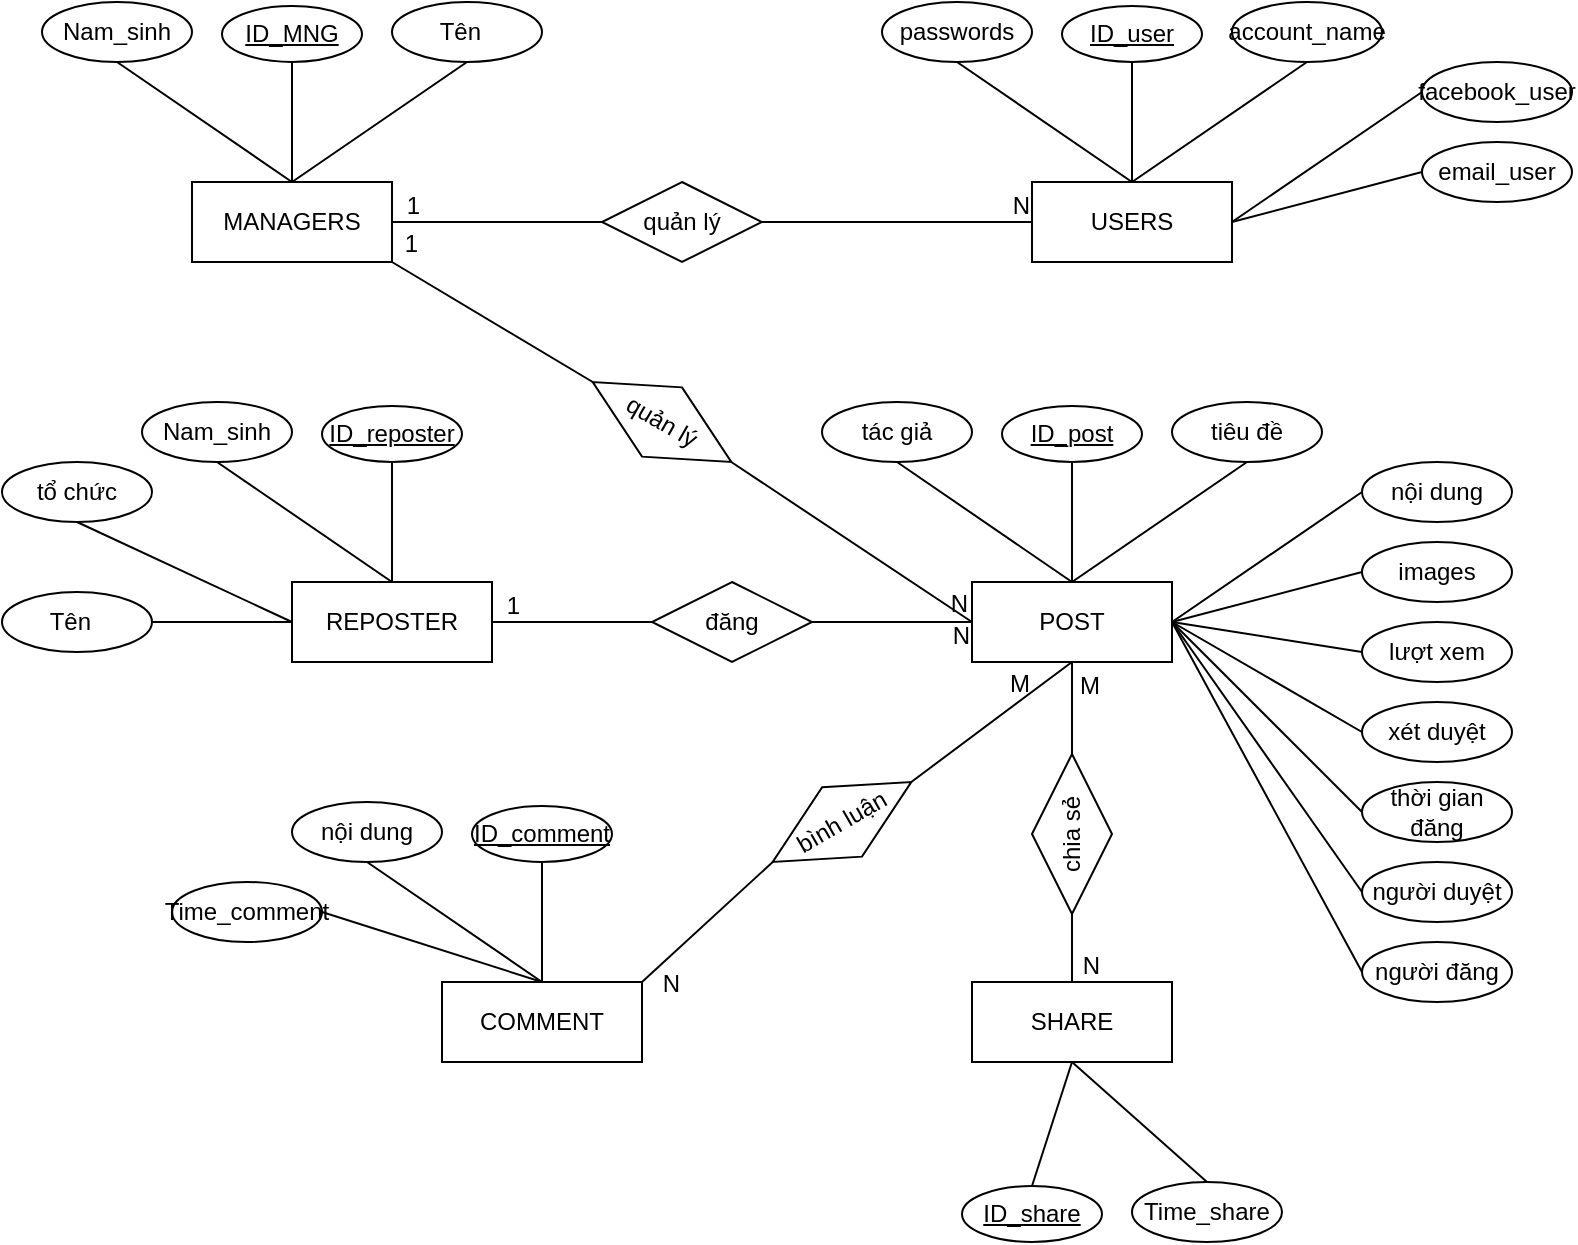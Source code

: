 <mxfile version="21.2.7" type="device">
  <diagram name="Trang-1" id="qM5bmmBTlItV4VKkeCD4">
    <mxGraphModel dx="902" dy="490" grid="1" gridSize="10" guides="1" tooltips="1" connect="1" arrows="1" fold="1" page="1" pageScale="1" pageWidth="827" pageHeight="1169" math="0" shadow="0">
      <root>
        <mxCell id="0" />
        <mxCell id="1" parent="0" />
        <mxCell id="kek_DTw3xnGfuhBZDIfX-1" value="MANAGERS" style="whiteSpace=wrap;html=1;align=center;" vertex="1" parent="1">
          <mxGeometry x="95" y="140" width="100" height="40" as="geometry" />
        </mxCell>
        <mxCell id="kek_DTw3xnGfuhBZDIfX-2" value="" style="endArrow=none;html=1;rounded=0;" edge="1" parent="1">
          <mxGeometry width="50" height="50" relative="1" as="geometry">
            <mxPoint x="145" y="140" as="sourcePoint" />
            <mxPoint x="145" y="80" as="targetPoint" />
          </mxGeometry>
        </mxCell>
        <mxCell id="kek_DTw3xnGfuhBZDIfX-3" value="&lt;font style=&quot;font-size: 12px;&quot;&gt;Tên&amp;nbsp;&amp;nbsp;&lt;/font&gt;" style="ellipse;whiteSpace=wrap;html=1;align=center;" vertex="1" parent="1">
          <mxGeometry x="195" y="50" width="75" height="30" as="geometry" />
        </mxCell>
        <mxCell id="kek_DTw3xnGfuhBZDIfX-4" value="" style="endArrow=none;html=1;rounded=0;" edge="1" parent="1">
          <mxGeometry width="50" height="50" relative="1" as="geometry">
            <mxPoint x="145" y="140" as="sourcePoint" />
            <mxPoint x="232.5" y="80" as="targetPoint" />
          </mxGeometry>
        </mxCell>
        <mxCell id="kek_DTw3xnGfuhBZDIfX-5" value="Nam_sinh" style="ellipse;whiteSpace=wrap;html=1;align=center;" vertex="1" parent="1">
          <mxGeometry x="20" y="50" width="75" height="30" as="geometry" />
        </mxCell>
        <mxCell id="kek_DTw3xnGfuhBZDIfX-6" value="" style="endArrow=none;html=1;rounded=0;exitX=0.5;exitY=0;exitDx=0;exitDy=0;" edge="1" parent="1">
          <mxGeometry width="50" height="50" relative="1" as="geometry">
            <mxPoint x="145" y="140" as="sourcePoint" />
            <mxPoint x="57.5" y="80" as="targetPoint" />
          </mxGeometry>
        </mxCell>
        <mxCell id="kek_DTw3xnGfuhBZDIfX-7" value="ID_MNG" style="ellipse;whiteSpace=wrap;html=1;align=center;fontStyle=4;" vertex="1" parent="1">
          <mxGeometry x="110" y="52" width="70" height="28" as="geometry" />
        </mxCell>
        <mxCell id="kek_DTw3xnGfuhBZDIfX-8" value="USERS" style="whiteSpace=wrap;html=1;align=center;" vertex="1" parent="1">
          <mxGeometry x="515" y="140" width="100" height="40" as="geometry" />
        </mxCell>
        <mxCell id="kek_DTw3xnGfuhBZDIfX-9" value="" style="endArrow=none;html=1;rounded=0;" edge="1" parent="1">
          <mxGeometry width="50" height="50" relative="1" as="geometry">
            <mxPoint x="565" y="140" as="sourcePoint" />
            <mxPoint x="565" y="80" as="targetPoint" />
          </mxGeometry>
        </mxCell>
        <mxCell id="kek_DTw3xnGfuhBZDIfX-10" value="&lt;font style=&quot;font-size: 12px;&quot;&gt;account_name&lt;/font&gt;" style="ellipse;whiteSpace=wrap;html=1;align=center;" vertex="1" parent="1">
          <mxGeometry x="615" y="50" width="75" height="30" as="geometry" />
        </mxCell>
        <mxCell id="kek_DTw3xnGfuhBZDIfX-11" value="" style="endArrow=none;html=1;rounded=0;" edge="1" parent="1">
          <mxGeometry width="50" height="50" relative="1" as="geometry">
            <mxPoint x="565" y="140" as="sourcePoint" />
            <mxPoint x="652.5" y="80" as="targetPoint" />
          </mxGeometry>
        </mxCell>
        <mxCell id="kek_DTw3xnGfuhBZDIfX-12" value="passwords" style="ellipse;whiteSpace=wrap;html=1;align=center;" vertex="1" parent="1">
          <mxGeometry x="440" y="50" width="75" height="30" as="geometry" />
        </mxCell>
        <mxCell id="kek_DTw3xnGfuhBZDIfX-13" value="" style="endArrow=none;html=1;rounded=0;exitX=0.5;exitY=0;exitDx=0;exitDy=0;" edge="1" parent="1">
          <mxGeometry width="50" height="50" relative="1" as="geometry">
            <mxPoint x="565" y="140" as="sourcePoint" />
            <mxPoint x="477.5" y="80" as="targetPoint" />
          </mxGeometry>
        </mxCell>
        <mxCell id="kek_DTw3xnGfuhBZDIfX-14" value="ID_user" style="ellipse;whiteSpace=wrap;html=1;align=center;fontStyle=4;" vertex="1" parent="1">
          <mxGeometry x="530" y="52" width="70" height="28" as="geometry" />
        </mxCell>
        <mxCell id="kek_DTw3xnGfuhBZDIfX-15" value="&lt;font style=&quot;font-size: 12px;&quot;&gt;facebook_user&lt;/font&gt;" style="ellipse;whiteSpace=wrap;html=1;align=center;" vertex="1" parent="1">
          <mxGeometry x="710" y="80" width="75" height="30" as="geometry" />
        </mxCell>
        <mxCell id="kek_DTw3xnGfuhBZDIfX-16" value="" style="endArrow=none;html=1;rounded=0;entryX=0;entryY=0.5;entryDx=0;entryDy=0;" edge="1" parent="1" target="kek_DTw3xnGfuhBZDIfX-15">
          <mxGeometry width="50" height="50" relative="1" as="geometry">
            <mxPoint x="615" y="160" as="sourcePoint" />
            <mxPoint x="702.5" y="100" as="targetPoint" />
          </mxGeometry>
        </mxCell>
        <mxCell id="kek_DTw3xnGfuhBZDIfX-17" value="&lt;font style=&quot;font-size: 12px;&quot;&gt;email_user&lt;/font&gt;" style="ellipse;whiteSpace=wrap;html=1;align=center;" vertex="1" parent="1">
          <mxGeometry x="710" y="120" width="75" height="30" as="geometry" />
        </mxCell>
        <mxCell id="kek_DTw3xnGfuhBZDIfX-18" value="" style="endArrow=none;html=1;rounded=0;entryX=0;entryY=0.5;entryDx=0;entryDy=0;exitX=1;exitY=0.5;exitDx=0;exitDy=0;" edge="1" target="kek_DTw3xnGfuhBZDIfX-17" parent="1" source="kek_DTw3xnGfuhBZDIfX-8">
          <mxGeometry width="50" height="50" relative="1" as="geometry">
            <mxPoint x="615" y="200" as="sourcePoint" />
            <mxPoint x="702.5" y="140" as="targetPoint" />
          </mxGeometry>
        </mxCell>
        <mxCell id="kek_DTw3xnGfuhBZDIfX-19" value="REPOSTER" style="whiteSpace=wrap;html=1;align=center;" vertex="1" parent="1">
          <mxGeometry x="145" y="340" width="100" height="40" as="geometry" />
        </mxCell>
        <mxCell id="kek_DTw3xnGfuhBZDIfX-20" value="" style="endArrow=none;html=1;rounded=0;" edge="1" parent="1">
          <mxGeometry width="50" height="50" relative="1" as="geometry">
            <mxPoint x="195" y="340" as="sourcePoint" />
            <mxPoint x="195" y="280" as="targetPoint" />
          </mxGeometry>
        </mxCell>
        <mxCell id="kek_DTw3xnGfuhBZDIfX-21" value="&lt;font style=&quot;font-size: 12px;&quot;&gt;Tên&amp;nbsp;&amp;nbsp;&lt;/font&gt;" style="ellipse;whiteSpace=wrap;html=1;align=center;" vertex="1" parent="1">
          <mxGeometry y="345" width="75" height="30" as="geometry" />
        </mxCell>
        <mxCell id="kek_DTw3xnGfuhBZDIfX-22" value="" style="endArrow=none;html=1;rounded=0;entryX=0;entryY=0.5;entryDx=0;entryDy=0;exitX=1;exitY=0.5;exitDx=0;exitDy=0;" edge="1" parent="1" source="kek_DTw3xnGfuhBZDIfX-21" target="kek_DTw3xnGfuhBZDIfX-19">
          <mxGeometry width="50" height="50" relative="1" as="geometry">
            <mxPoint x="40" y="452" as="sourcePoint" />
            <mxPoint x="127.5" y="392" as="targetPoint" />
          </mxGeometry>
        </mxCell>
        <mxCell id="kek_DTw3xnGfuhBZDIfX-23" value="Nam_sinh" style="ellipse;whiteSpace=wrap;html=1;align=center;" vertex="1" parent="1">
          <mxGeometry x="70" y="250" width="75" height="30" as="geometry" />
        </mxCell>
        <mxCell id="kek_DTw3xnGfuhBZDIfX-24" value="" style="endArrow=none;html=1;rounded=0;exitX=0.5;exitY=0;exitDx=0;exitDy=0;" edge="1" parent="1">
          <mxGeometry width="50" height="50" relative="1" as="geometry">
            <mxPoint x="195" y="340" as="sourcePoint" />
            <mxPoint x="107.5" y="280" as="targetPoint" />
          </mxGeometry>
        </mxCell>
        <mxCell id="kek_DTw3xnGfuhBZDIfX-25" value="ID_reposter" style="ellipse;whiteSpace=wrap;html=1;align=center;fontStyle=4;" vertex="1" parent="1">
          <mxGeometry x="160" y="252" width="70" height="28" as="geometry" />
        </mxCell>
        <mxCell id="kek_DTw3xnGfuhBZDIfX-26" value="tổ chức" style="ellipse;whiteSpace=wrap;html=1;align=center;" vertex="1" parent="1">
          <mxGeometry y="280" width="75" height="30" as="geometry" />
        </mxCell>
        <mxCell id="kek_DTw3xnGfuhBZDIfX-27" value="" style="endArrow=none;html=1;rounded=0;exitX=0;exitY=0.5;exitDx=0;exitDy=0;" edge="1" parent="1" source="kek_DTw3xnGfuhBZDIfX-19">
          <mxGeometry width="50" height="50" relative="1" as="geometry">
            <mxPoint x="125" y="370" as="sourcePoint" />
            <mxPoint x="37.5" y="310" as="targetPoint" />
          </mxGeometry>
        </mxCell>
        <mxCell id="kek_DTw3xnGfuhBZDIfX-28" value="POST" style="whiteSpace=wrap;html=1;align=center;" vertex="1" parent="1">
          <mxGeometry x="485" y="340" width="100" height="40" as="geometry" />
        </mxCell>
        <mxCell id="kek_DTw3xnGfuhBZDIfX-29" value="" style="endArrow=none;html=1;rounded=0;" edge="1" parent="1">
          <mxGeometry width="50" height="50" relative="1" as="geometry">
            <mxPoint x="535" y="340" as="sourcePoint" />
            <mxPoint x="535" y="280" as="targetPoint" />
          </mxGeometry>
        </mxCell>
        <mxCell id="kek_DTw3xnGfuhBZDIfX-30" value="&lt;font style=&quot;font-size: 12px;&quot;&gt;tiêu đề&lt;/font&gt;" style="ellipse;whiteSpace=wrap;html=1;align=center;" vertex="1" parent="1">
          <mxGeometry x="585" y="250" width="75" height="30" as="geometry" />
        </mxCell>
        <mxCell id="kek_DTw3xnGfuhBZDIfX-31" value="" style="endArrow=none;html=1;rounded=0;" edge="1" parent="1">
          <mxGeometry width="50" height="50" relative="1" as="geometry">
            <mxPoint x="535" y="340" as="sourcePoint" />
            <mxPoint x="622.5" y="280" as="targetPoint" />
          </mxGeometry>
        </mxCell>
        <mxCell id="kek_DTw3xnGfuhBZDIfX-32" value="tác giả" style="ellipse;whiteSpace=wrap;html=1;align=center;" vertex="1" parent="1">
          <mxGeometry x="410" y="250" width="75" height="30" as="geometry" />
        </mxCell>
        <mxCell id="kek_DTw3xnGfuhBZDIfX-33" value="" style="endArrow=none;html=1;rounded=0;exitX=0.5;exitY=0;exitDx=0;exitDy=0;" edge="1" parent="1">
          <mxGeometry width="50" height="50" relative="1" as="geometry">
            <mxPoint x="535" y="340" as="sourcePoint" />
            <mxPoint x="447.5" y="280" as="targetPoint" />
          </mxGeometry>
        </mxCell>
        <mxCell id="kek_DTw3xnGfuhBZDIfX-34" value="ID_post" style="ellipse;whiteSpace=wrap;html=1;align=center;fontStyle=4;" vertex="1" parent="1">
          <mxGeometry x="500" y="252" width="70" height="28" as="geometry" />
        </mxCell>
        <mxCell id="kek_DTw3xnGfuhBZDIfX-35" value="&lt;font style=&quot;font-size: 12px;&quot;&gt;nội dung&lt;/font&gt;" style="ellipse;whiteSpace=wrap;html=1;align=center;" vertex="1" parent="1">
          <mxGeometry x="680" y="280" width="75" height="30" as="geometry" />
        </mxCell>
        <mxCell id="kek_DTw3xnGfuhBZDIfX-36" value="" style="endArrow=none;html=1;rounded=0;entryX=0;entryY=0.5;entryDx=0;entryDy=0;" edge="1" target="kek_DTw3xnGfuhBZDIfX-35" parent="1">
          <mxGeometry width="50" height="50" relative="1" as="geometry">
            <mxPoint x="585" y="360" as="sourcePoint" />
            <mxPoint x="672.5" y="300" as="targetPoint" />
          </mxGeometry>
        </mxCell>
        <mxCell id="kek_DTw3xnGfuhBZDIfX-37" value="&lt;font style=&quot;font-size: 12px;&quot;&gt;images&lt;/font&gt;" style="ellipse;whiteSpace=wrap;html=1;align=center;" vertex="1" parent="1">
          <mxGeometry x="680" y="320" width="75" height="30" as="geometry" />
        </mxCell>
        <mxCell id="kek_DTw3xnGfuhBZDIfX-38" value="" style="endArrow=none;html=1;rounded=0;entryX=0;entryY=0.5;entryDx=0;entryDy=0;exitX=1;exitY=0.5;exitDx=0;exitDy=0;" edge="1" source="kek_DTw3xnGfuhBZDIfX-28" target="kek_DTw3xnGfuhBZDIfX-37" parent="1">
          <mxGeometry width="50" height="50" relative="1" as="geometry">
            <mxPoint x="585" y="400" as="sourcePoint" />
            <mxPoint x="672.5" y="340" as="targetPoint" />
          </mxGeometry>
        </mxCell>
        <mxCell id="kek_DTw3xnGfuhBZDIfX-39" value="&lt;font style=&quot;font-size: 12px;&quot;&gt;lượt xem&lt;/font&gt;" style="ellipse;whiteSpace=wrap;html=1;align=center;" vertex="1" parent="1">
          <mxGeometry x="680" y="360" width="75" height="30" as="geometry" />
        </mxCell>
        <mxCell id="kek_DTw3xnGfuhBZDIfX-40" value="" style="endArrow=none;html=1;rounded=0;entryX=0;entryY=0.5;entryDx=0;entryDy=0;exitX=1;exitY=0.5;exitDx=0;exitDy=0;" edge="1" target="kek_DTw3xnGfuhBZDIfX-39" parent="1" source="kek_DTw3xnGfuhBZDIfX-28">
          <mxGeometry width="50" height="50" relative="1" as="geometry">
            <mxPoint x="585" y="400" as="sourcePoint" />
            <mxPoint x="672.5" y="380" as="targetPoint" />
          </mxGeometry>
        </mxCell>
        <mxCell id="kek_DTw3xnGfuhBZDIfX-41" value="" style="endArrow=none;html=1;rounded=0;entryX=0;entryY=0.5;entryDx=0;entryDy=0;exitX=1;exitY=0.5;exitDx=0;exitDy=0;" edge="1" target="kek_DTw3xnGfuhBZDIfX-42" parent="1" source="kek_DTw3xnGfuhBZDIfX-28">
          <mxGeometry width="50" height="50" relative="1" as="geometry">
            <mxPoint x="585" y="400" as="sourcePoint" />
            <mxPoint x="672.5" y="420" as="targetPoint" />
          </mxGeometry>
        </mxCell>
        <mxCell id="kek_DTw3xnGfuhBZDIfX-42" value="&lt;font style=&quot;font-size: 12px;&quot;&gt;xét duyệt&lt;/font&gt;" style="ellipse;whiteSpace=wrap;html=1;align=center;" vertex="1" parent="1">
          <mxGeometry x="680" y="400" width="75" height="30" as="geometry" />
        </mxCell>
        <mxCell id="kek_DTw3xnGfuhBZDIfX-43" value="&lt;font style=&quot;font-size: 12px;&quot;&gt;thời gian đăng&lt;/font&gt;" style="ellipse;whiteSpace=wrap;html=1;align=center;" vertex="1" parent="1">
          <mxGeometry x="680" y="440" width="75" height="30" as="geometry" />
        </mxCell>
        <mxCell id="kek_DTw3xnGfuhBZDIfX-44" value="" style="endArrow=none;html=1;rounded=0;entryX=0;entryY=0.5;entryDx=0;entryDy=0;exitX=1;exitY=0.5;exitDx=0;exitDy=0;" edge="1" target="kek_DTw3xnGfuhBZDIfX-43" parent="1" source="kek_DTw3xnGfuhBZDIfX-28">
          <mxGeometry width="50" height="50" relative="1" as="geometry">
            <mxPoint x="585" y="400" as="sourcePoint" />
            <mxPoint x="672.5" y="460" as="targetPoint" />
          </mxGeometry>
        </mxCell>
        <mxCell id="kek_DTw3xnGfuhBZDIfX-45" value="&lt;font style=&quot;font-size: 12px;&quot;&gt;người duyệt&lt;/font&gt;" style="ellipse;whiteSpace=wrap;html=1;align=center;" vertex="1" parent="1">
          <mxGeometry x="680" y="480" width="75" height="30" as="geometry" />
        </mxCell>
        <mxCell id="kek_DTw3xnGfuhBZDIfX-46" value="" style="endArrow=none;html=1;rounded=0;entryX=0;entryY=0.5;entryDx=0;entryDy=0;exitX=1;exitY=0.5;exitDx=0;exitDy=0;" edge="1" target="kek_DTw3xnGfuhBZDIfX-45" parent="1" source="kek_DTw3xnGfuhBZDIfX-28">
          <mxGeometry width="50" height="50" relative="1" as="geometry">
            <mxPoint x="585" y="400" as="sourcePoint" />
            <mxPoint x="672.5" y="500" as="targetPoint" />
          </mxGeometry>
        </mxCell>
        <mxCell id="kek_DTw3xnGfuhBZDIfX-47" value="&lt;font style=&quot;font-size: 12px;&quot;&gt;người đăng&lt;/font&gt;" style="ellipse;whiteSpace=wrap;html=1;align=center;" vertex="1" parent="1">
          <mxGeometry x="680" y="520" width="75" height="30" as="geometry" />
        </mxCell>
        <mxCell id="kek_DTw3xnGfuhBZDIfX-48" value="" style="endArrow=none;html=1;rounded=0;entryX=0;entryY=0.5;entryDx=0;entryDy=0;exitX=1;exitY=0.5;exitDx=0;exitDy=0;" edge="1" target="kek_DTw3xnGfuhBZDIfX-47" parent="1" source="kek_DTw3xnGfuhBZDIfX-28">
          <mxGeometry width="50" height="50" relative="1" as="geometry">
            <mxPoint x="585" y="400" as="sourcePoint" />
            <mxPoint x="672.5" y="540" as="targetPoint" />
          </mxGeometry>
        </mxCell>
        <mxCell id="kek_DTw3xnGfuhBZDIfX-58" value="COMMENT" style="whiteSpace=wrap;html=1;align=center;" vertex="1" parent="1">
          <mxGeometry x="220" y="540" width="100" height="40" as="geometry" />
        </mxCell>
        <mxCell id="kek_DTw3xnGfuhBZDIfX-59" value="" style="endArrow=none;html=1;rounded=0;" edge="1" parent="1">
          <mxGeometry width="50" height="50" relative="1" as="geometry">
            <mxPoint x="270" y="540" as="sourcePoint" />
            <mxPoint x="270" y="480" as="targetPoint" />
          </mxGeometry>
        </mxCell>
        <mxCell id="kek_DTw3xnGfuhBZDIfX-60" value="&lt;font style=&quot;font-size: 12px;&quot;&gt;Time_comment&lt;/font&gt;" style="ellipse;whiteSpace=wrap;html=1;align=center;" vertex="1" parent="1">
          <mxGeometry x="85" y="490" width="75" height="30" as="geometry" />
        </mxCell>
        <mxCell id="kek_DTw3xnGfuhBZDIfX-61" value="" style="endArrow=none;html=1;rounded=0;entryX=1;entryY=0.5;entryDx=0;entryDy=0;" edge="1" parent="1" target="kek_DTw3xnGfuhBZDIfX-60">
          <mxGeometry width="50" height="50" relative="1" as="geometry">
            <mxPoint x="270" y="540" as="sourcePoint" />
            <mxPoint x="357.5" y="480" as="targetPoint" />
          </mxGeometry>
        </mxCell>
        <mxCell id="kek_DTw3xnGfuhBZDIfX-62" value="nội dung" style="ellipse;whiteSpace=wrap;html=1;align=center;" vertex="1" parent="1">
          <mxGeometry x="145" y="450" width="75" height="30" as="geometry" />
        </mxCell>
        <mxCell id="kek_DTw3xnGfuhBZDIfX-63" value="" style="endArrow=none;html=1;rounded=0;exitX=0.5;exitY=0;exitDx=0;exitDy=0;" edge="1" parent="1">
          <mxGeometry width="50" height="50" relative="1" as="geometry">
            <mxPoint x="270" y="540" as="sourcePoint" />
            <mxPoint x="182.5" y="480" as="targetPoint" />
          </mxGeometry>
        </mxCell>
        <mxCell id="kek_DTw3xnGfuhBZDIfX-64" value="ID_comment" style="ellipse;whiteSpace=wrap;html=1;align=center;fontStyle=4;" vertex="1" parent="1">
          <mxGeometry x="235" y="452" width="70" height="28" as="geometry" />
        </mxCell>
        <mxCell id="kek_DTw3xnGfuhBZDIfX-65" value="SHARE" style="whiteSpace=wrap;html=1;align=center;" vertex="1" parent="1">
          <mxGeometry x="485" y="540" width="100" height="40" as="geometry" />
        </mxCell>
        <mxCell id="kek_DTw3xnGfuhBZDIfX-66" value="" style="endArrow=none;html=1;rounded=0;entryX=0.5;entryY=0;entryDx=0;entryDy=0;exitX=0.5;exitY=1;exitDx=0;exitDy=0;" edge="1" parent="1" source="kek_DTw3xnGfuhBZDIfX-65" target="kek_DTw3xnGfuhBZDIfX-71">
          <mxGeometry width="50" height="50" relative="1" as="geometry">
            <mxPoint x="535" y="540" as="sourcePoint" />
            <mxPoint x="535" y="480" as="targetPoint" />
          </mxGeometry>
        </mxCell>
        <mxCell id="kek_DTw3xnGfuhBZDIfX-67" value="&lt;font style=&quot;font-size: 12px;&quot;&gt;Time_share&lt;/font&gt;" style="ellipse;whiteSpace=wrap;html=1;align=center;" vertex="1" parent="1">
          <mxGeometry x="565" y="640" width="75" height="30" as="geometry" />
        </mxCell>
        <mxCell id="kek_DTw3xnGfuhBZDIfX-68" value="" style="endArrow=none;html=1;rounded=0;entryX=0.5;entryY=0;entryDx=0;entryDy=0;exitX=0.5;exitY=1;exitDx=0;exitDy=0;" edge="1" parent="1" source="kek_DTw3xnGfuhBZDIfX-65" target="kek_DTw3xnGfuhBZDIfX-67">
          <mxGeometry width="50" height="50" relative="1" as="geometry">
            <mxPoint x="535" y="540" as="sourcePoint" />
            <mxPoint x="622.5" y="480" as="targetPoint" />
          </mxGeometry>
        </mxCell>
        <mxCell id="kek_DTw3xnGfuhBZDIfX-71" value="ID_share" style="ellipse;whiteSpace=wrap;html=1;align=center;fontStyle=4;" vertex="1" parent="1">
          <mxGeometry x="480" y="642" width="70" height="28" as="geometry" />
        </mxCell>
        <mxCell id="kek_DTw3xnGfuhBZDIfX-72" value="quản lý" style="shape=rhombus;perimeter=rhombusPerimeter;whiteSpace=wrap;html=1;align=center;rotation=0;" vertex="1" parent="1">
          <mxGeometry x="300" y="140" width="80" height="40" as="geometry" />
        </mxCell>
        <mxCell id="kek_DTw3xnGfuhBZDIfX-73" value="" style="endArrow=none;html=1;rounded=0;entryX=1;entryY=0.5;entryDx=0;entryDy=0;" edge="1" parent="1" source="kek_DTw3xnGfuhBZDIfX-72" target="kek_DTw3xnGfuhBZDIfX-1">
          <mxGeometry relative="1" as="geometry">
            <mxPoint x="245" y="150" as="sourcePoint" />
            <mxPoint x="160" y="150" as="targetPoint" />
          </mxGeometry>
        </mxCell>
        <mxCell id="kek_DTw3xnGfuhBZDIfX-74" value="1" style="resizable=0;html=1;whiteSpace=wrap;align=right;verticalAlign=bottom;" connectable="0" vertex="1" parent="kek_DTw3xnGfuhBZDIfX-73">
          <mxGeometry x="1" relative="1" as="geometry">
            <mxPoint x="15" as="offset" />
          </mxGeometry>
        </mxCell>
        <mxCell id="kek_DTw3xnGfuhBZDIfX-75" value="" style="endArrow=none;html=1;rounded=0;exitX=1;exitY=0.5;exitDx=0;exitDy=0;entryX=0;entryY=0.5;entryDx=0;entryDy=0;" edge="1" parent="1" source="kek_DTw3xnGfuhBZDIfX-72" target="kek_DTw3xnGfuhBZDIfX-8">
          <mxGeometry relative="1" as="geometry">
            <mxPoint x="450" y="160" as="sourcePoint" />
            <mxPoint x="540" y="160" as="targetPoint" />
          </mxGeometry>
        </mxCell>
        <mxCell id="kek_DTw3xnGfuhBZDIfX-76" value="N" style="resizable=0;html=1;whiteSpace=wrap;align=right;verticalAlign=bottom;" connectable="0" vertex="1" parent="kek_DTw3xnGfuhBZDIfX-75">
          <mxGeometry x="1" relative="1" as="geometry" />
        </mxCell>
        <mxCell id="kek_DTw3xnGfuhBZDIfX-79" value="" style="endArrow=none;html=1;rounded=0;entryX=1;entryY=1;entryDx=0;entryDy=0;exitX=0;exitY=0.5;exitDx=0;exitDy=0;" edge="1" source="kek_DTw3xnGfuhBZDIfX-81" parent="1" target="kek_DTw3xnGfuhBZDIfX-1">
          <mxGeometry relative="1" as="geometry">
            <mxPoint x="247.5" y="220" as="sourcePoint" />
            <mxPoint x="197.5" y="230" as="targetPoint" />
          </mxGeometry>
        </mxCell>
        <mxCell id="kek_DTw3xnGfuhBZDIfX-80" value="1" style="resizable=0;html=1;whiteSpace=wrap;align=right;verticalAlign=bottom;" connectable="0" vertex="1" parent="kek_DTw3xnGfuhBZDIfX-79">
          <mxGeometry x="1" relative="1" as="geometry">
            <mxPoint x="15" as="offset" />
          </mxGeometry>
        </mxCell>
        <mxCell id="kek_DTw3xnGfuhBZDIfX-81" value="quản lý" style="shape=rhombus;perimeter=rhombusPerimeter;whiteSpace=wrap;html=1;align=center;rotation=30;" vertex="1" parent="1">
          <mxGeometry x="290" y="240" width="80" height="40" as="geometry" />
        </mxCell>
        <mxCell id="kek_DTw3xnGfuhBZDIfX-82" value="" style="endArrow=none;html=1;rounded=0;exitX=1;exitY=0.5;exitDx=0;exitDy=0;entryX=0;entryY=0.5;entryDx=0;entryDy=0;" edge="1" source="kek_DTw3xnGfuhBZDIfX-81" parent="1" target="kek_DTw3xnGfuhBZDIfX-28">
          <mxGeometry relative="1" as="geometry">
            <mxPoint x="452.5" y="230" as="sourcePoint" />
            <mxPoint x="517.5" y="230" as="targetPoint" />
          </mxGeometry>
        </mxCell>
        <mxCell id="kek_DTw3xnGfuhBZDIfX-83" value="N" style="resizable=0;html=1;whiteSpace=wrap;align=right;verticalAlign=bottom;" connectable="0" vertex="1" parent="kek_DTw3xnGfuhBZDIfX-82">
          <mxGeometry x="1" relative="1" as="geometry" />
        </mxCell>
        <mxCell id="kek_DTw3xnGfuhBZDIfX-85" value="" style="endArrow=none;html=1;rounded=0;entryX=1;entryY=0.5;entryDx=0;entryDy=0;" edge="1" source="kek_DTw3xnGfuhBZDIfX-87" parent="1" target="kek_DTw3xnGfuhBZDIfX-19">
          <mxGeometry relative="1" as="geometry">
            <mxPoint x="270" y="350" as="sourcePoint" />
            <mxPoint x="250" y="360" as="targetPoint" />
          </mxGeometry>
        </mxCell>
        <mxCell id="kek_DTw3xnGfuhBZDIfX-86" value="1" style="resizable=0;html=1;whiteSpace=wrap;align=right;verticalAlign=bottom;" connectable="0" vertex="1" parent="kek_DTw3xnGfuhBZDIfX-85">
          <mxGeometry x="1" relative="1" as="geometry">
            <mxPoint x="15" as="offset" />
          </mxGeometry>
        </mxCell>
        <mxCell id="kek_DTw3xnGfuhBZDIfX-87" value="đăng" style="shape=rhombus;perimeter=rhombusPerimeter;whiteSpace=wrap;html=1;align=center;rotation=0;" vertex="1" parent="1">
          <mxGeometry x="325" y="340" width="80" height="40" as="geometry" />
        </mxCell>
        <mxCell id="kek_DTw3xnGfuhBZDIfX-88" value="" style="endArrow=none;html=1;rounded=0;exitX=1;exitY=0.5;exitDx=0;exitDy=0;" edge="1" source="kek_DTw3xnGfuhBZDIfX-87" parent="1">
          <mxGeometry relative="1" as="geometry">
            <mxPoint x="420" y="360" as="sourcePoint" />
            <mxPoint x="485" y="360" as="targetPoint" />
          </mxGeometry>
        </mxCell>
        <mxCell id="kek_DTw3xnGfuhBZDIfX-89" value="N" style="resizable=0;html=1;whiteSpace=wrap;align=right;verticalAlign=bottom;" connectable="0" vertex="1" parent="kek_DTw3xnGfuhBZDIfX-88">
          <mxGeometry x="1" relative="1" as="geometry">
            <mxPoint y="15" as="offset" />
          </mxGeometry>
        </mxCell>
        <mxCell id="kek_DTw3xnGfuhBZDIfX-90" value="" style="endArrow=none;html=1;rounded=0;entryX=1;entryY=0;entryDx=0;entryDy=0;exitX=0;exitY=0.5;exitDx=0;exitDy=0;" edge="1" source="kek_DTw3xnGfuhBZDIfX-92" parent="1" target="kek_DTw3xnGfuhBZDIfX-58">
          <mxGeometry relative="1" as="geometry">
            <mxPoint x="345" y="490" as="sourcePoint" />
            <mxPoint x="320" y="500" as="targetPoint" />
          </mxGeometry>
        </mxCell>
        <mxCell id="kek_DTw3xnGfuhBZDIfX-91" value="N" style="resizable=0;html=1;whiteSpace=wrap;align=right;verticalAlign=bottom;" connectable="0" vertex="1" parent="kek_DTw3xnGfuhBZDIfX-90">
          <mxGeometry x="1" relative="1" as="geometry">
            <mxPoint x="20" y="10" as="offset" />
          </mxGeometry>
        </mxCell>
        <mxCell id="kek_DTw3xnGfuhBZDIfX-92" value="bình luận" style="shape=rhombus;perimeter=rhombusPerimeter;whiteSpace=wrap;html=1;align=center;rotation=-30;" vertex="1" parent="1">
          <mxGeometry x="380" y="440" width="80" height="40" as="geometry" />
        </mxCell>
        <mxCell id="kek_DTw3xnGfuhBZDIfX-93" value="" style="endArrow=none;html=1;rounded=0;exitX=1;exitY=0.5;exitDx=0;exitDy=0;entryX=0.5;entryY=1;entryDx=0;entryDy=0;" edge="1" source="kek_DTw3xnGfuhBZDIfX-92" parent="1" target="kek_DTw3xnGfuhBZDIfX-28">
          <mxGeometry relative="1" as="geometry">
            <mxPoint x="495" y="500" as="sourcePoint" />
            <mxPoint x="560" y="500" as="targetPoint" />
          </mxGeometry>
        </mxCell>
        <mxCell id="kek_DTw3xnGfuhBZDIfX-94" value="M" style="resizable=0;html=1;whiteSpace=wrap;align=right;verticalAlign=bottom;" connectable="0" vertex="1" parent="kek_DTw3xnGfuhBZDIfX-93">
          <mxGeometry x="1" relative="1" as="geometry">
            <mxPoint x="-20" y="20" as="offset" />
          </mxGeometry>
        </mxCell>
        <mxCell id="kek_DTw3xnGfuhBZDIfX-95" value="" style="endArrow=none;html=1;rounded=0;entryX=0.5;entryY=0;entryDx=0;entryDy=0;" edge="1" source="kek_DTw3xnGfuhBZDIfX-97" parent="1" target="kek_DTw3xnGfuhBZDIfX-65">
          <mxGeometry relative="1" as="geometry">
            <mxPoint x="445" y="470" as="sourcePoint" />
            <mxPoint x="420" y="480" as="targetPoint" />
          </mxGeometry>
        </mxCell>
        <mxCell id="kek_DTw3xnGfuhBZDIfX-96" value="N" style="resizable=0;html=1;whiteSpace=wrap;align=right;verticalAlign=bottom;" connectable="0" vertex="1" parent="kek_DTw3xnGfuhBZDIfX-95">
          <mxGeometry x="1" relative="1" as="geometry">
            <mxPoint x="15" as="offset" />
          </mxGeometry>
        </mxCell>
        <mxCell id="kek_DTw3xnGfuhBZDIfX-97" value="chia sẻ" style="shape=rhombus;perimeter=rhombusPerimeter;whiteSpace=wrap;html=1;align=center;rotation=-90;" vertex="1" parent="1">
          <mxGeometry x="495" y="446" width="80" height="40" as="geometry" />
        </mxCell>
        <mxCell id="kek_DTw3xnGfuhBZDIfX-98" value="" style="endArrow=none;html=1;rounded=0;exitX=1;exitY=0.5;exitDx=0;exitDy=0;" edge="1" source="kek_DTw3xnGfuhBZDIfX-97" parent="1">
          <mxGeometry relative="1" as="geometry">
            <mxPoint x="595" y="480" as="sourcePoint" />
            <mxPoint x="535" y="380" as="targetPoint" />
          </mxGeometry>
        </mxCell>
        <mxCell id="kek_DTw3xnGfuhBZDIfX-99" value="M" style="resizable=0;html=1;whiteSpace=wrap;align=right;verticalAlign=bottom;" connectable="0" vertex="1" parent="kek_DTw3xnGfuhBZDIfX-98">
          <mxGeometry x="1" relative="1" as="geometry">
            <mxPoint x="15" y="20" as="offset" />
          </mxGeometry>
        </mxCell>
      </root>
    </mxGraphModel>
  </diagram>
</mxfile>
